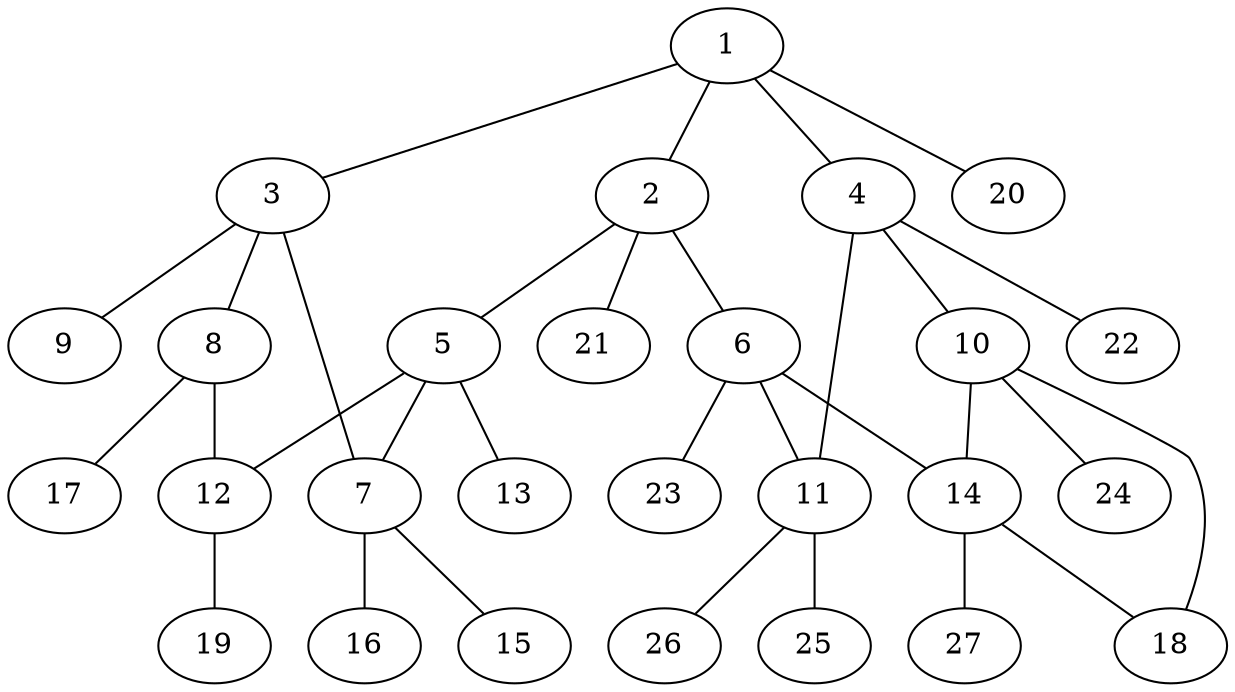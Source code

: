 graph molecule_4293 {
	1	 [chem=C];
	2	 [chem=C];
	1 -- 2	 [valence=1];
	3	 [chem=C];
	1 -- 3	 [valence=1];
	4	 [chem=C];
	1 -- 4	 [valence=1];
	20	 [chem=H];
	1 -- 20	 [valence=1];
	5	 [chem=C];
	2 -- 5	 [valence=1];
	6	 [chem=C];
	2 -- 6	 [valence=1];
	21	 [chem=H];
	2 -- 21	 [valence=1];
	7	 [chem=C];
	3 -- 7	 [valence=1];
	8	 [chem=C];
	3 -- 8	 [valence=1];
	9	 [chem=Cl];
	3 -- 9	 [valence=1];
	10	 [chem=C];
	4 -- 10	 [valence=1];
	11	 [chem=C];
	4 -- 11	 [valence=1];
	22	 [chem=H];
	4 -- 22	 [valence=1];
	5 -- 7	 [valence=1];
	12	 [chem=C];
	5 -- 12	 [valence=1];
	13	 [chem=Cl];
	5 -- 13	 [valence=1];
	6 -- 11	 [valence=1];
	14	 [chem=C];
	6 -- 14	 [valence=1];
	23	 [chem=H];
	6 -- 23	 [valence=1];
	15	 [chem=Cl];
	7 -- 15	 [valence=1];
	16	 [chem=Cl];
	7 -- 16	 [valence=1];
	8 -- 12	 [valence=2];
	17	 [chem=Cl];
	8 -- 17	 [valence=1];
	10 -- 14	 [valence=1];
	18	 [chem=O];
	10 -- 18	 [valence=1];
	24	 [chem=H];
	10 -- 24	 [valence=1];
	25	 [chem=H];
	11 -- 25	 [valence=1];
	26	 [chem=H];
	11 -- 26	 [valence=1];
	19	 [chem=Cl];
	12 -- 19	 [valence=1];
	14 -- 18	 [valence=1];
	27	 [chem=H];
	14 -- 27	 [valence=1];
}

